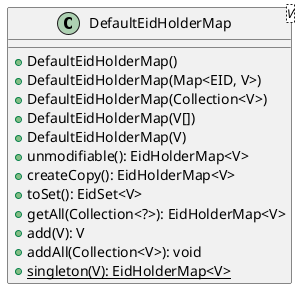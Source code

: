 @startuml

    class DefaultEidHolderMap<V> [[DefaultEidHolderMap.html]] {
        +DefaultEidHolderMap()
        +DefaultEidHolderMap(Map<EID, V>)
        +DefaultEidHolderMap(Collection<V>)
        +DefaultEidHolderMap(V[])
        +DefaultEidHolderMap(V)
        +unmodifiable(): EidHolderMap<V>
        +createCopy(): EidHolderMap<V>
        +toSet(): EidSet<V>
        +getAll(Collection<?>): EidHolderMap<V>
        +add(V): V
        +addAll(Collection<V>): void
        {static} +singleton(V): EidHolderMap<V>
    }

@enduml
